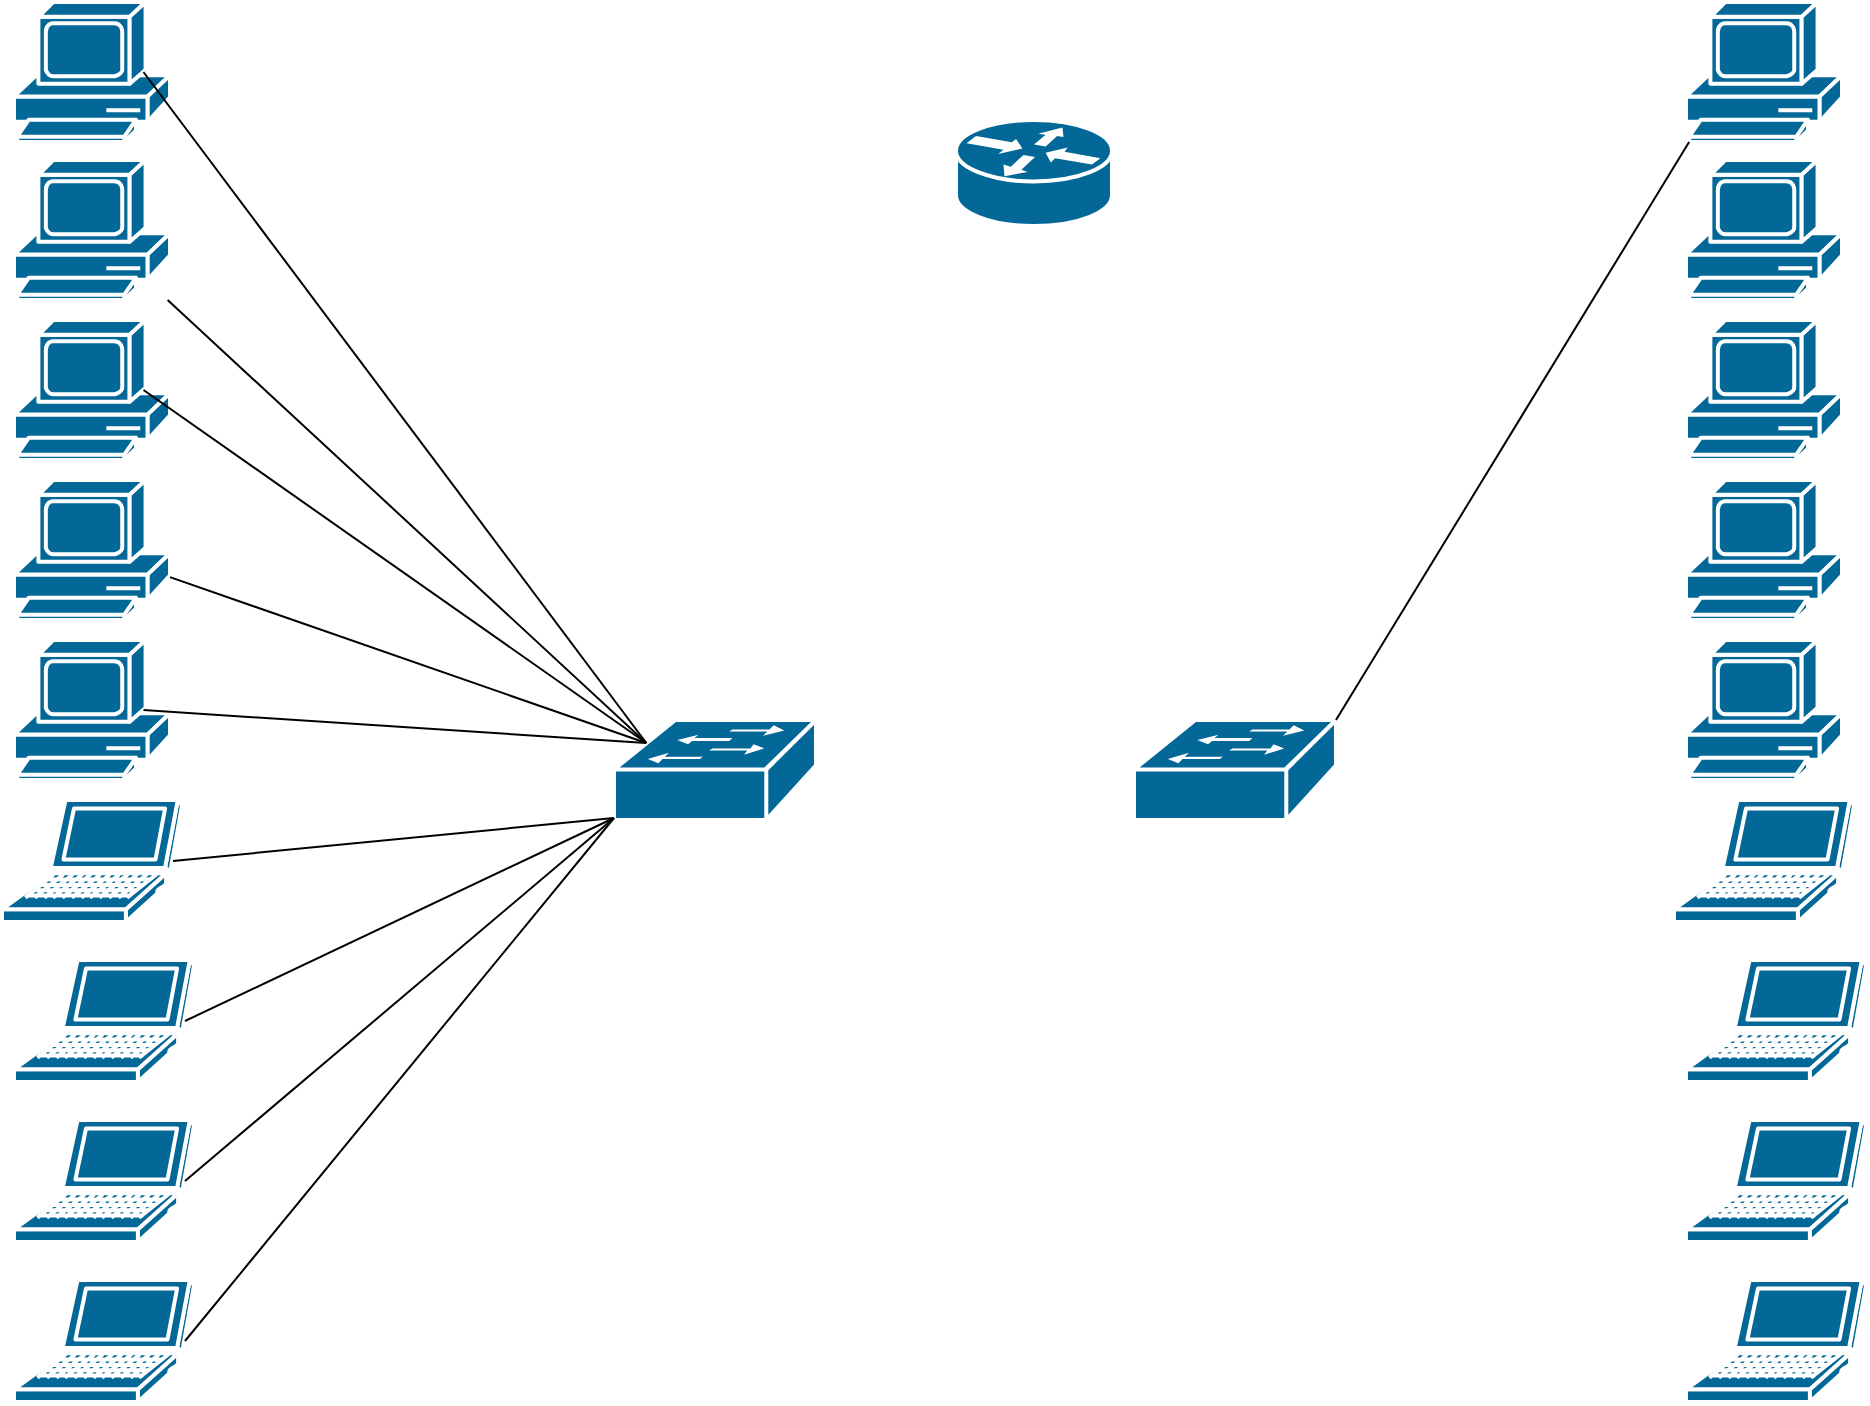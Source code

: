 <mxfile version="25.0.3">
  <diagram name="Page-1" id="c37626ed-c26b-45fb-9056-f9ebc6bb27b6">
    <mxGraphModel dx="2035" dy="1222" grid="1" gridSize="10" guides="1" tooltips="1" connect="1" arrows="1" fold="1" page="1" pageScale="1" pageWidth="1100" pageHeight="850" background="none" math="0" shadow="0">
      <root>
        <mxCell id="0" />
        <mxCell id="1" parent="0" />
        <mxCell id="CcqRgjcuu0jam1b1uMW6-3" value="" style="shape=mxgraph.cisco.switches.workgroup_switch;sketch=0;html=1;pointerEvents=1;dashed=0;fillColor=#036897;strokeColor=#ffffff;strokeWidth=2;verticalLabelPosition=bottom;verticalAlign=top;align=center;outlineConnect=0;" vertex="1" parent="1">
          <mxGeometry x="600" y="400" width="101" height="50" as="geometry" />
        </mxCell>
        <mxCell id="CcqRgjcuu0jam1b1uMW6-4" value="" style="shape=mxgraph.cisco.routers.router;sketch=0;html=1;pointerEvents=1;dashed=0;fillColor=#036897;strokeColor=#ffffff;strokeWidth=2;verticalLabelPosition=bottom;verticalAlign=top;align=center;outlineConnect=0;" vertex="1" parent="1">
          <mxGeometry x="511" y="100" width="78" height="53" as="geometry" />
        </mxCell>
        <mxCell id="CcqRgjcuu0jam1b1uMW6-5" value="" style="shape=mxgraph.cisco.switches.workgroup_switch;sketch=0;html=1;pointerEvents=1;dashed=0;fillColor=#036897;strokeColor=#ffffff;strokeWidth=2;verticalLabelPosition=bottom;verticalAlign=top;align=center;outlineConnect=0;" vertex="1" parent="1">
          <mxGeometry x="340" y="400" width="101" height="50" as="geometry" />
        </mxCell>
        <mxCell id="CcqRgjcuu0jam1b1uMW6-6" value="" style="shape=mxgraph.cisco.computers_and_peripherals.pc;sketch=0;html=1;pointerEvents=1;dashed=0;fillColor=#036897;strokeColor=#ffffff;strokeWidth=2;verticalLabelPosition=bottom;verticalAlign=top;align=center;outlineConnect=0;" vertex="1" parent="1">
          <mxGeometry x="40" y="41" width="78" height="70" as="geometry" />
        </mxCell>
        <mxCell id="CcqRgjcuu0jam1b1uMW6-8" value="" style="shape=mxgraph.cisco.computers_and_peripherals.pc;sketch=0;html=1;pointerEvents=1;dashed=0;fillColor=#036897;strokeColor=#ffffff;strokeWidth=2;verticalLabelPosition=bottom;verticalAlign=top;align=center;outlineConnect=0;" vertex="1" parent="1">
          <mxGeometry x="40" y="120" width="78" height="70" as="geometry" />
        </mxCell>
        <mxCell id="CcqRgjcuu0jam1b1uMW6-9" value="" style="shape=mxgraph.cisco.computers_and_peripherals.pc;sketch=0;html=1;pointerEvents=1;dashed=0;fillColor=#036897;strokeColor=#ffffff;strokeWidth=2;verticalLabelPosition=bottom;verticalAlign=top;align=center;outlineConnect=0;" vertex="1" parent="1">
          <mxGeometry x="40" y="200" width="78" height="70" as="geometry" />
        </mxCell>
        <mxCell id="CcqRgjcuu0jam1b1uMW6-10" value="" style="shape=mxgraph.cisco.computers_and_peripherals.pc;sketch=0;html=1;pointerEvents=1;dashed=0;fillColor=#036897;strokeColor=#ffffff;strokeWidth=2;verticalLabelPosition=bottom;verticalAlign=top;align=center;outlineConnect=0;" vertex="1" parent="1">
          <mxGeometry x="40" y="280" width="78" height="70" as="geometry" />
        </mxCell>
        <mxCell id="CcqRgjcuu0jam1b1uMW6-11" value="" style="shape=mxgraph.cisco.computers_and_peripherals.pc;sketch=0;html=1;pointerEvents=1;dashed=0;fillColor=#036897;strokeColor=#ffffff;strokeWidth=2;verticalLabelPosition=bottom;verticalAlign=top;align=center;outlineConnect=0;" vertex="1" parent="1">
          <mxGeometry x="40" y="360" width="78" height="70" as="geometry" />
        </mxCell>
        <mxCell id="CcqRgjcuu0jam1b1uMW6-12" value="" style="shape=mxgraph.cisco.computers_and_peripherals.laptop;sketch=0;html=1;pointerEvents=1;dashed=0;fillColor=#036897;strokeColor=#ffffff;strokeWidth=2;verticalLabelPosition=bottom;verticalAlign=top;align=center;outlineConnect=0;" vertex="1" parent="1">
          <mxGeometry x="34" y="440" width="90" height="61" as="geometry" />
        </mxCell>
        <mxCell id="CcqRgjcuu0jam1b1uMW6-13" value="" style="shape=mxgraph.cisco.computers_and_peripherals.laptop;sketch=0;html=1;pointerEvents=1;dashed=0;fillColor=#036897;strokeColor=#ffffff;strokeWidth=2;verticalLabelPosition=bottom;verticalAlign=top;align=center;outlineConnect=0;" vertex="1" parent="1">
          <mxGeometry x="40" y="520" width="90" height="61" as="geometry" />
        </mxCell>
        <mxCell id="CcqRgjcuu0jam1b1uMW6-14" value="" style="shape=mxgraph.cisco.computers_and_peripherals.laptop;sketch=0;html=1;pointerEvents=1;dashed=0;fillColor=#036897;strokeColor=#ffffff;strokeWidth=2;verticalLabelPosition=bottom;verticalAlign=top;align=center;outlineConnect=0;" vertex="1" parent="1">
          <mxGeometry x="40" y="600" width="90" height="61" as="geometry" />
        </mxCell>
        <mxCell id="CcqRgjcuu0jam1b1uMW6-15" value="" style="shape=mxgraph.cisco.computers_and_peripherals.laptop;sketch=0;html=1;pointerEvents=1;dashed=0;fillColor=#036897;strokeColor=#ffffff;strokeWidth=2;verticalLabelPosition=bottom;verticalAlign=top;align=center;outlineConnect=0;" vertex="1" parent="1">
          <mxGeometry x="40" y="680" width="90" height="61" as="geometry" />
        </mxCell>
        <mxCell id="CcqRgjcuu0jam1b1uMW6-25" value="" style="shape=mxgraph.cisco.computers_and_peripherals.pc;sketch=0;html=1;pointerEvents=1;dashed=0;fillColor=#036897;strokeColor=#ffffff;strokeWidth=2;verticalLabelPosition=bottom;verticalAlign=top;align=center;outlineConnect=0;" vertex="1" parent="1">
          <mxGeometry x="876" y="41" width="78" height="70" as="geometry" />
        </mxCell>
        <mxCell id="CcqRgjcuu0jam1b1uMW6-26" value="" style="shape=mxgraph.cisco.computers_and_peripherals.pc;sketch=0;html=1;pointerEvents=1;dashed=0;fillColor=#036897;strokeColor=#ffffff;strokeWidth=2;verticalLabelPosition=bottom;verticalAlign=top;align=center;outlineConnect=0;" vertex="1" parent="1">
          <mxGeometry x="876" y="120" width="78" height="70" as="geometry" />
        </mxCell>
        <mxCell id="CcqRgjcuu0jam1b1uMW6-27" value="" style="shape=mxgraph.cisco.computers_and_peripherals.pc;sketch=0;html=1;pointerEvents=1;dashed=0;fillColor=#036897;strokeColor=#ffffff;strokeWidth=2;verticalLabelPosition=bottom;verticalAlign=top;align=center;outlineConnect=0;" vertex="1" parent="1">
          <mxGeometry x="876" y="200" width="78" height="70" as="geometry" />
        </mxCell>
        <mxCell id="CcqRgjcuu0jam1b1uMW6-28" value="" style="shape=mxgraph.cisco.computers_and_peripherals.pc;sketch=0;html=1;pointerEvents=1;dashed=0;fillColor=#036897;strokeColor=#ffffff;strokeWidth=2;verticalLabelPosition=bottom;verticalAlign=top;align=center;outlineConnect=0;" vertex="1" parent="1">
          <mxGeometry x="876" y="280" width="78" height="70" as="geometry" />
        </mxCell>
        <mxCell id="CcqRgjcuu0jam1b1uMW6-29" value="" style="shape=mxgraph.cisco.computers_and_peripherals.pc;sketch=0;html=1;pointerEvents=1;dashed=0;fillColor=#036897;strokeColor=#ffffff;strokeWidth=2;verticalLabelPosition=bottom;verticalAlign=top;align=center;outlineConnect=0;" vertex="1" parent="1">
          <mxGeometry x="876" y="360" width="78" height="70" as="geometry" />
        </mxCell>
        <mxCell id="CcqRgjcuu0jam1b1uMW6-30" value="" style="shape=mxgraph.cisco.computers_and_peripherals.laptop;sketch=0;html=1;pointerEvents=1;dashed=0;fillColor=#036897;strokeColor=#ffffff;strokeWidth=2;verticalLabelPosition=bottom;verticalAlign=top;align=center;outlineConnect=0;" vertex="1" parent="1">
          <mxGeometry x="870" y="440" width="90" height="61" as="geometry" />
        </mxCell>
        <mxCell id="CcqRgjcuu0jam1b1uMW6-31" value="" style="shape=mxgraph.cisco.computers_and_peripherals.laptop;sketch=0;html=1;pointerEvents=1;dashed=0;fillColor=#036897;strokeColor=#ffffff;strokeWidth=2;verticalLabelPosition=bottom;verticalAlign=top;align=center;outlineConnect=0;" vertex="1" parent="1">
          <mxGeometry x="876" y="520" width="90" height="61" as="geometry" />
        </mxCell>
        <mxCell id="CcqRgjcuu0jam1b1uMW6-32" value="" style="shape=mxgraph.cisco.computers_and_peripherals.laptop;sketch=0;html=1;pointerEvents=1;dashed=0;fillColor=#036897;strokeColor=#ffffff;strokeWidth=2;verticalLabelPosition=bottom;verticalAlign=top;align=center;outlineConnect=0;" vertex="1" parent="1">
          <mxGeometry x="876" y="600" width="90" height="61" as="geometry" />
        </mxCell>
        <mxCell id="CcqRgjcuu0jam1b1uMW6-33" value="" style="shape=mxgraph.cisco.computers_and_peripherals.laptop;sketch=0;html=1;pointerEvents=1;dashed=0;fillColor=#036897;strokeColor=#ffffff;strokeWidth=2;verticalLabelPosition=bottom;verticalAlign=top;align=center;outlineConnect=0;" vertex="1" parent="1">
          <mxGeometry x="876" y="680" width="90" height="61" as="geometry" />
        </mxCell>
        <mxCell id="CcqRgjcuu0jam1b1uMW6-50" value="" style="endArrow=none;html=1;rounded=0;exitX=0.83;exitY=0.5;exitDx=0;exitDy=0;exitPerimeter=0;entryX=0.16;entryY=0.23;entryDx=0;entryDy=0;entryPerimeter=0;" edge="1" parent="1" source="CcqRgjcuu0jam1b1uMW6-6" target="CcqRgjcuu0jam1b1uMW6-5">
          <mxGeometry width="50" height="50" relative="1" as="geometry">
            <mxPoint x="740" y="480" as="sourcePoint" />
            <mxPoint x="790" y="430" as="targetPoint" />
          </mxGeometry>
        </mxCell>
        <mxCell id="CcqRgjcuu0jam1b1uMW6-51" value="" style="endArrow=none;html=1;rounded=0;entryX=0.16;entryY=0.23;entryDx=0;entryDy=0;entryPerimeter=0;" edge="1" parent="1" source="CcqRgjcuu0jam1b1uMW6-8" target="CcqRgjcuu0jam1b1uMW6-5">
          <mxGeometry width="50" height="50" relative="1" as="geometry">
            <mxPoint x="740" y="480" as="sourcePoint" />
            <mxPoint x="460" y="280" as="targetPoint" />
          </mxGeometry>
        </mxCell>
        <mxCell id="CcqRgjcuu0jam1b1uMW6-52" value="" style="endArrow=none;html=1;rounded=0;exitX=1;exitY=0;exitDx=0;exitDy=0;exitPerimeter=0;entryX=0.02;entryY=1;entryDx=0;entryDy=0;entryPerimeter=0;" edge="1" parent="1" source="CcqRgjcuu0jam1b1uMW6-3" target="CcqRgjcuu0jam1b1uMW6-25">
          <mxGeometry width="50" height="50" relative="1" as="geometry">
            <mxPoint x="740" y="480" as="sourcePoint" />
            <mxPoint x="790" y="430" as="targetPoint" />
          </mxGeometry>
        </mxCell>
        <mxCell id="CcqRgjcuu0jam1b1uMW6-53" value="" style="endArrow=none;html=1;rounded=0;exitX=0.95;exitY=0.5;exitDx=0;exitDy=0;exitPerimeter=0;entryX=0;entryY=0.98;entryDx=0;entryDy=0;entryPerimeter=0;" edge="1" parent="1" source="CcqRgjcuu0jam1b1uMW6-15" target="CcqRgjcuu0jam1b1uMW6-5">
          <mxGeometry width="50" height="50" relative="1" as="geometry">
            <mxPoint x="740" y="480" as="sourcePoint" />
            <mxPoint x="790" y="430" as="targetPoint" />
          </mxGeometry>
        </mxCell>
        <mxCell id="CcqRgjcuu0jam1b1uMW6-54" value="" style="endArrow=none;html=1;rounded=0;exitX=0.95;exitY=0.5;exitDx=0;exitDy=0;exitPerimeter=0;entryX=0;entryY=0.98;entryDx=0;entryDy=0;entryPerimeter=0;" edge="1" parent="1" source="CcqRgjcuu0jam1b1uMW6-14" target="CcqRgjcuu0jam1b1uMW6-5">
          <mxGeometry width="50" height="50" relative="1" as="geometry">
            <mxPoint x="740" y="480" as="sourcePoint" />
            <mxPoint x="790" y="430" as="targetPoint" />
          </mxGeometry>
        </mxCell>
        <mxCell id="CcqRgjcuu0jam1b1uMW6-55" value="" style="endArrow=none;html=1;rounded=0;exitX=0.95;exitY=0.5;exitDx=0;exitDy=0;exitPerimeter=0;entryX=0;entryY=0.98;entryDx=0;entryDy=0;entryPerimeter=0;" edge="1" parent="1" source="CcqRgjcuu0jam1b1uMW6-13" target="CcqRgjcuu0jam1b1uMW6-5">
          <mxGeometry width="50" height="50" relative="1" as="geometry">
            <mxPoint x="740" y="480" as="sourcePoint" />
            <mxPoint x="790" y="430" as="targetPoint" />
          </mxGeometry>
        </mxCell>
        <mxCell id="CcqRgjcuu0jam1b1uMW6-56" value="" style="endArrow=none;html=1;rounded=0;exitX=0.95;exitY=0.5;exitDx=0;exitDy=0;exitPerimeter=0;entryX=0;entryY=0.98;entryDx=0;entryDy=0;entryPerimeter=0;" edge="1" parent="1" source="CcqRgjcuu0jam1b1uMW6-12" target="CcqRgjcuu0jam1b1uMW6-5">
          <mxGeometry width="50" height="50" relative="1" as="geometry">
            <mxPoint x="740" y="480" as="sourcePoint" />
            <mxPoint x="790" y="430" as="targetPoint" />
          </mxGeometry>
        </mxCell>
        <mxCell id="CcqRgjcuu0jam1b1uMW6-57" value="" style="endArrow=none;html=1;rounded=0;exitX=0.83;exitY=0.5;exitDx=0;exitDy=0;exitPerimeter=0;entryX=0.16;entryY=0.23;entryDx=0;entryDy=0;entryPerimeter=0;" edge="1" parent="1" source="CcqRgjcuu0jam1b1uMW6-11" target="CcqRgjcuu0jam1b1uMW6-5">
          <mxGeometry width="50" height="50" relative="1" as="geometry">
            <mxPoint x="740" y="480" as="sourcePoint" />
            <mxPoint x="790" y="430" as="targetPoint" />
          </mxGeometry>
        </mxCell>
        <mxCell id="CcqRgjcuu0jam1b1uMW6-58" value="" style="endArrow=none;html=1;rounded=0;entryX=0.16;entryY=0.23;entryDx=0;entryDy=0;entryPerimeter=0;" edge="1" parent="1" source="CcqRgjcuu0jam1b1uMW6-10" target="CcqRgjcuu0jam1b1uMW6-5">
          <mxGeometry width="50" height="50" relative="1" as="geometry">
            <mxPoint x="760" y="470" as="sourcePoint" />
            <mxPoint x="790" y="430" as="targetPoint" />
          </mxGeometry>
        </mxCell>
        <mxCell id="CcqRgjcuu0jam1b1uMW6-59" value="" style="endArrow=none;html=1;rounded=0;entryX=0.16;entryY=0.23;entryDx=0;entryDy=0;entryPerimeter=0;exitX=0.83;exitY=0.5;exitDx=0;exitDy=0;exitPerimeter=0;" edge="1" parent="1" source="CcqRgjcuu0jam1b1uMW6-9" target="CcqRgjcuu0jam1b1uMW6-5">
          <mxGeometry width="50" height="50" relative="1" as="geometry">
            <mxPoint x="740" y="480" as="sourcePoint" />
            <mxPoint x="790" y="430" as="targetPoint" />
          </mxGeometry>
        </mxCell>
      </root>
    </mxGraphModel>
  </diagram>
</mxfile>
